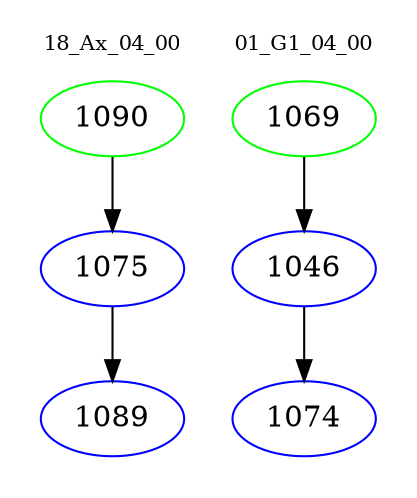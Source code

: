 digraph{
subgraph cluster_0 {
color = white
label = "18_Ax_04_00";
fontsize=10;
T0_1090 [label="1090", color="green"]
T0_1090 -> T0_1075 [color="black"]
T0_1075 [label="1075", color="blue"]
T0_1075 -> T0_1089 [color="black"]
T0_1089 [label="1089", color="blue"]
}
subgraph cluster_1 {
color = white
label = "01_G1_04_00";
fontsize=10;
T1_1069 [label="1069", color="green"]
T1_1069 -> T1_1046 [color="black"]
T1_1046 [label="1046", color="blue"]
T1_1046 -> T1_1074 [color="black"]
T1_1074 [label="1074", color="blue"]
}
}
